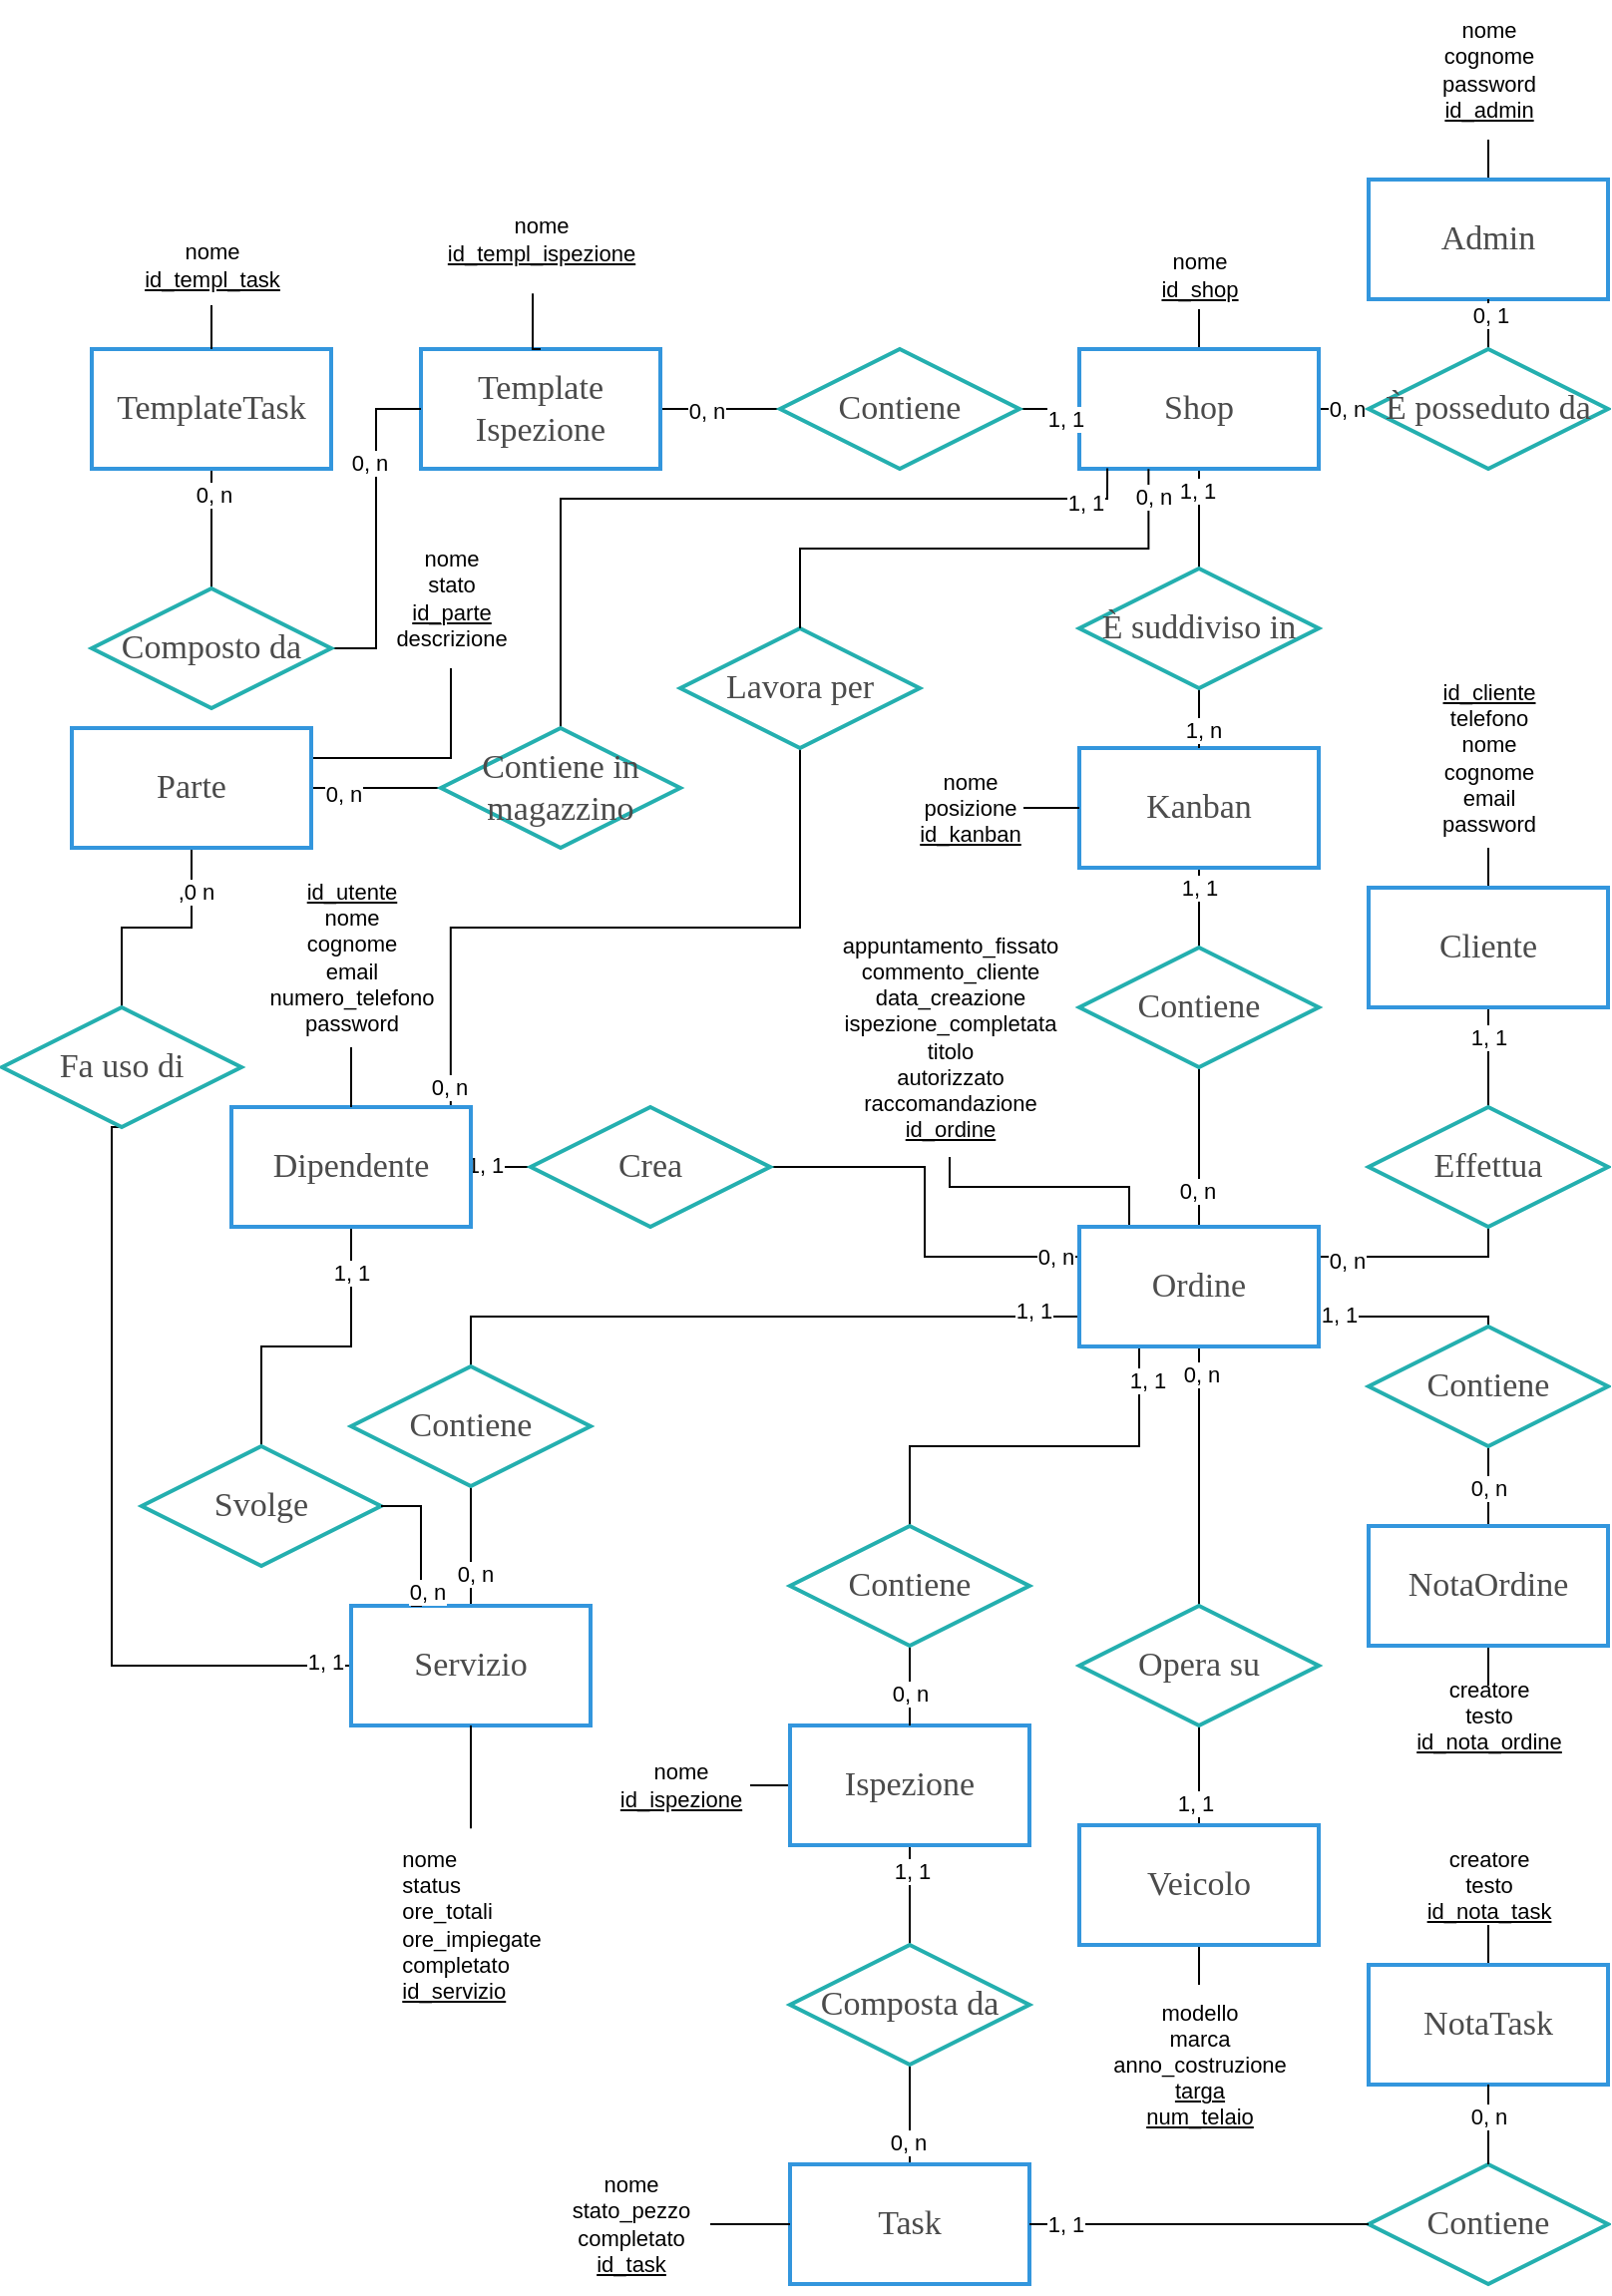 <mxfile version="22.1.7" type="device">
  <diagram name="Page-1" id="WFpe2bnqsvH8dOUI9pfY">
    <mxGraphModel dx="989" dy="539" grid="1" gridSize="10" guides="1" tooltips="1" connect="1" arrows="1" fold="1" page="1" pageScale="1" pageWidth="827" pageHeight="1169" math="0" shadow="0">
      <root>
        <mxCell id="0" />
        <mxCell id="1" parent="0" />
        <mxCell id="5VXQHmCMqtN81jwy3sj8-49" value="" style="edgeStyle=orthogonalEdgeStyle;rounded=0;orthogonalLoop=1;jettySize=auto;html=1;strokeColor=default;endArrow=none;endFill=0;" parent="1" source="5VXQHmCMqtN81jwy3sj8-51" target="5VXQHmCMqtN81jwy3sj8-54" edge="1">
          <mxGeometry relative="1" as="geometry" />
        </mxCell>
        <mxCell id="5VXQHmCMqtN81jwy3sj8-50" value="1, 1" style="edgeLabel;html=1;align=center;verticalAlign=middle;resizable=0;points=[];" parent="5VXQHmCMqtN81jwy3sj8-49" connectable="0" vertex="1">
          <mxGeometry x="-0.517" relative="1" as="geometry">
            <mxPoint as="offset" />
          </mxGeometry>
        </mxCell>
        <mxCell id="5VXQHmCMqtN81jwy3sj8-51" value="Kanban" style="rounded=0;whiteSpace=wrap;html=1;strokeWidth=2;strokeColor=#3396dd;fontFamily=Verdana;fontSize=17;fontStyle=0;fontColor=#4D4D4D;" parent="1" vertex="1">
          <mxGeometry x="546" y="385" width="120" height="60" as="geometry" />
        </mxCell>
        <mxCell id="5VXQHmCMqtN81jwy3sj8-52" value="" style="edgeStyle=orthogonalEdgeStyle;shape=connector;rounded=0;orthogonalLoop=1;jettySize=auto;html=1;labelBackgroundColor=default;strokeColor=default;align=center;verticalAlign=middle;fontFamily=Helvetica;fontSize=11;fontColor=default;endArrow=none;endFill=0;" parent="1" source="5VXQHmCMqtN81jwy3sj8-54" target="5VXQHmCMqtN81jwy3sj8-68" edge="1">
          <mxGeometry relative="1" as="geometry" />
        </mxCell>
        <mxCell id="5VXQHmCMqtN81jwy3sj8-53" value="0, n" style="edgeLabel;html=1;align=center;verticalAlign=middle;resizable=0;points=[];" parent="5VXQHmCMqtN81jwy3sj8-52" connectable="0" vertex="1">
          <mxGeometry x="0.554" y="-1" relative="1" as="geometry">
            <mxPoint as="offset" />
          </mxGeometry>
        </mxCell>
        <mxCell id="5VXQHmCMqtN81jwy3sj8-54" value="Contiene" style="rhombus;whiteSpace=wrap;html=1;strokeWidth=2;strokeColor=#24afaf;fontFamily=Verdana;fontSize=17;fontColor=#4B4B4B;" parent="1" vertex="1">
          <mxGeometry x="546" y="485" width="120" height="60" as="geometry" />
        </mxCell>
        <mxCell id="5VXQHmCMqtN81jwy3sj8-55" value="" style="edgeStyle=orthogonalEdgeStyle;shape=connector;rounded=0;orthogonalLoop=1;jettySize=auto;html=1;labelBackgroundColor=default;strokeColor=default;align=center;verticalAlign=middle;fontFamily=Helvetica;fontSize=11;fontColor=default;endArrow=none;endFill=0;" parent="1" source="5VXQHmCMqtN81jwy3sj8-68" target="5VXQHmCMqtN81jwy3sj8-84" edge="1">
          <mxGeometry relative="1" as="geometry" />
        </mxCell>
        <mxCell id="5VXQHmCMqtN81jwy3sj8-56" value="0, n" style="edgeLabel;html=1;align=center;verticalAlign=middle;resizable=0;points=[];" parent="5VXQHmCMqtN81jwy3sj8-55" connectable="0" vertex="1">
          <mxGeometry x="-0.796" y="1" relative="1" as="geometry">
            <mxPoint as="offset" />
          </mxGeometry>
        </mxCell>
        <mxCell id="5VXQHmCMqtN81jwy3sj8-57" value="" style="edgeStyle=orthogonalEdgeStyle;shape=connector;rounded=0;orthogonalLoop=1;jettySize=auto;html=1;labelBackgroundColor=default;strokeColor=default;align=center;verticalAlign=middle;fontFamily=Helvetica;fontSize=11;fontColor=default;endArrow=none;endFill=0;exitX=1;exitY=0.25;exitDx=0;exitDy=0;entryX=0.5;entryY=1;entryDx=0;entryDy=0;" parent="1" source="5VXQHmCMqtN81jwy3sj8-68" target="5VXQHmCMqtN81jwy3sj8-85" edge="1">
          <mxGeometry relative="1" as="geometry">
            <mxPoint x="796" y="640" as="targetPoint" />
            <Array as="points">
              <mxPoint x="751" y="640" />
            </Array>
          </mxGeometry>
        </mxCell>
        <mxCell id="5VXQHmCMqtN81jwy3sj8-58" value="0, n" style="edgeLabel;html=1;align=center;verticalAlign=middle;resizable=0;points=[];" parent="5VXQHmCMqtN81jwy3sj8-57" connectable="0" vertex="1">
          <mxGeometry x="-0.717" y="-2" relative="1" as="geometry">
            <mxPoint as="offset" />
          </mxGeometry>
        </mxCell>
        <mxCell id="5VXQHmCMqtN81jwy3sj8-59" style="edgeStyle=orthogonalEdgeStyle;shape=connector;rounded=0;orthogonalLoop=1;jettySize=auto;html=1;labelBackgroundColor=default;strokeColor=default;align=center;verticalAlign=middle;fontFamily=Helvetica;fontSize=11;fontColor=default;endArrow=none;endFill=0;" parent="1" source="5VXQHmCMqtN81jwy3sj8-68" target="5VXQHmCMqtN81jwy3sj8-93" edge="1">
          <mxGeometry relative="1" as="geometry">
            <Array as="points">
              <mxPoint x="571" y="605" />
              <mxPoint x="481" y="605" />
            </Array>
          </mxGeometry>
        </mxCell>
        <mxCell id="5VXQHmCMqtN81jwy3sj8-60" style="edgeStyle=orthogonalEdgeStyle;shape=connector;rounded=0;orthogonalLoop=1;jettySize=auto;html=1;entryX=0.5;entryY=0;entryDx=0;entryDy=0;labelBackgroundColor=default;strokeColor=default;align=center;verticalAlign=middle;fontFamily=Helvetica;fontSize=11;fontColor=default;endArrow=none;endFill=0;exitX=1;exitY=0.75;exitDx=0;exitDy=0;" parent="1" source="5VXQHmCMqtN81jwy3sj8-68" target="5VXQHmCMqtN81jwy3sj8-98" edge="1">
          <mxGeometry relative="1" as="geometry">
            <Array as="points">
              <mxPoint x="751" y="670" />
            </Array>
          </mxGeometry>
        </mxCell>
        <mxCell id="5VXQHmCMqtN81jwy3sj8-61" value="1, 1" style="edgeLabel;html=1;align=center;verticalAlign=middle;resizable=0;points=[];" parent="5VXQHmCMqtN81jwy3sj8-60" connectable="0" vertex="1">
          <mxGeometry x="-0.773" y="1" relative="1" as="geometry">
            <mxPoint as="offset" />
          </mxGeometry>
        </mxCell>
        <mxCell id="5VXQHmCMqtN81jwy3sj8-62" style="edgeStyle=orthogonalEdgeStyle;shape=connector;rounded=0;orthogonalLoop=1;jettySize=auto;html=1;entryX=0.5;entryY=0;entryDx=0;entryDy=0;labelBackgroundColor=default;strokeColor=default;align=center;verticalAlign=middle;fontFamily=Helvetica;fontSize=11;fontColor=default;endArrow=none;endFill=0;exitX=0.25;exitY=1;exitDx=0;exitDy=0;" parent="1" source="5VXQHmCMqtN81jwy3sj8-68" target="5VXQHmCMqtN81jwy3sj8-106" edge="1">
          <mxGeometry relative="1" as="geometry">
            <Array as="points">
              <mxPoint x="576" y="735" />
              <mxPoint x="461" y="735" />
            </Array>
          </mxGeometry>
        </mxCell>
        <mxCell id="5VXQHmCMqtN81jwy3sj8-63" value="1, 1" style="edgeLabel;html=1;align=center;verticalAlign=middle;resizable=0;points=[];" parent="5VXQHmCMqtN81jwy3sj8-62" connectable="0" vertex="1">
          <mxGeometry x="-0.837" y="4" relative="1" as="geometry">
            <mxPoint as="offset" />
          </mxGeometry>
        </mxCell>
        <mxCell id="5VXQHmCMqtN81jwy3sj8-64" style="rounded=0;orthogonalLoop=1;jettySize=auto;html=1;entryX=1;entryY=0.5;entryDx=0;entryDy=0;endArrow=none;endFill=0;exitX=0;exitY=0.25;exitDx=0;exitDy=0;edgeStyle=orthogonalEdgeStyle;" parent="1" source="5VXQHmCMqtN81jwy3sj8-68" target="5VXQHmCMqtN81jwy3sj8-149" edge="1">
          <mxGeometry relative="1" as="geometry">
            <mxPoint x="541" y="645" as="sourcePoint" />
          </mxGeometry>
        </mxCell>
        <mxCell id="5VXQHmCMqtN81jwy3sj8-65" value="0, n" style="edgeLabel;html=1;align=center;verticalAlign=middle;resizable=0;points=[];" parent="5VXQHmCMqtN81jwy3sj8-64" connectable="0" vertex="1">
          <mxGeometry x="-0.888" relative="1" as="geometry">
            <mxPoint x="-1" as="offset" />
          </mxGeometry>
        </mxCell>
        <mxCell id="5VXQHmCMqtN81jwy3sj8-66" style="rounded=0;orthogonalLoop=1;jettySize=auto;html=1;entryX=0.5;entryY=0;entryDx=0;entryDy=0;endArrow=none;endFill=0;exitX=0;exitY=0.75;exitDx=0;exitDy=0;edgeStyle=orthogonalEdgeStyle;" parent="1" source="5VXQHmCMqtN81jwy3sj8-68" target="5VXQHmCMqtN81jwy3sj8-150" edge="1">
          <mxGeometry relative="1" as="geometry">
            <mxPoint x="541" y="665" as="sourcePoint" />
          </mxGeometry>
        </mxCell>
        <mxCell id="5VXQHmCMqtN81jwy3sj8-67" value="1, 1" style="edgeLabel;html=1;align=center;verticalAlign=middle;resizable=0;points=[];" parent="5VXQHmCMqtN81jwy3sj8-66" connectable="0" vertex="1">
          <mxGeometry x="-0.868" y="-2" relative="1" as="geometry">
            <mxPoint x="-1" y="-1" as="offset" />
          </mxGeometry>
        </mxCell>
        <mxCell id="5VXQHmCMqtN81jwy3sj8-68" value="Ordine" style="rounded=0;whiteSpace=wrap;html=1;strokeWidth=2;strokeColor=#3396dd;fontFamily=Verdana;fontSize=17;fontStyle=0;fontColor=#4D4D4D;" parent="1" vertex="1">
          <mxGeometry x="546" y="625" width="120" height="60" as="geometry" />
        </mxCell>
        <mxCell id="5VXQHmCMqtN81jwy3sj8-69" value="" style="edgeStyle=orthogonalEdgeStyle;shape=connector;rounded=0;orthogonalLoop=1;jettySize=auto;html=1;labelBackgroundColor=default;strokeColor=default;align=center;verticalAlign=middle;fontFamily=Helvetica;fontSize=11;fontColor=default;endArrow=none;endFill=0;" parent="1" source="5VXQHmCMqtN81jwy3sj8-72" target="5VXQHmCMqtN81jwy3sj8-85" edge="1">
          <mxGeometry relative="1" as="geometry" />
        </mxCell>
        <mxCell id="5VXQHmCMqtN81jwy3sj8-70" value="1, 1" style="edgeLabel;html=1;align=center;verticalAlign=middle;resizable=0;points=[];" parent="5VXQHmCMqtN81jwy3sj8-69" connectable="0" vertex="1">
          <mxGeometry x="-0.147" y="1" relative="1" as="geometry">
            <mxPoint x="-1" y="-7" as="offset" />
          </mxGeometry>
        </mxCell>
        <mxCell id="5VXQHmCMqtN81jwy3sj8-71" value="" style="edgeStyle=orthogonalEdgeStyle;shape=connector;rounded=0;orthogonalLoop=1;jettySize=auto;html=1;labelBackgroundColor=default;strokeColor=default;align=center;verticalAlign=middle;fontFamily=Helvetica;fontSize=11;fontColor=default;endArrow=none;endFill=0;" parent="1" source="5VXQHmCMqtN81jwy3sj8-72" target="5VXQHmCMqtN81jwy3sj8-95" edge="1">
          <mxGeometry relative="1" as="geometry" />
        </mxCell>
        <mxCell id="5VXQHmCMqtN81jwy3sj8-72" value="Cliente" style="rounded=0;whiteSpace=wrap;html=1;strokeWidth=2;strokeColor=#3396dd;fontFamily=Verdana;fontSize=17;fontColor=#4B4B4B;" parent="1" vertex="1">
          <mxGeometry x="691" y="455" width="120" height="60" as="geometry" />
        </mxCell>
        <mxCell id="5VXQHmCMqtN81jwy3sj8-73" value="" style="edgeStyle=orthogonalEdgeStyle;shape=connector;rounded=0;orthogonalLoop=1;jettySize=auto;html=1;labelBackgroundColor=default;strokeColor=default;align=center;verticalAlign=middle;fontFamily=Helvetica;fontSize=11;fontColor=default;endArrow=none;endFill=0;" parent="1" source="5VXQHmCMqtN81jwy3sj8-76" target="5VXQHmCMqtN81jwy3sj8-84" edge="1">
          <mxGeometry relative="1" as="geometry" />
        </mxCell>
        <mxCell id="5VXQHmCMqtN81jwy3sj8-74" value="1, 1" style="edgeLabel;html=1;align=center;verticalAlign=middle;resizable=0;points=[];" parent="5VXQHmCMqtN81jwy3sj8-73" connectable="0" vertex="1">
          <mxGeometry x="-0.556" y="2" relative="1" as="geometry">
            <mxPoint as="offset" />
          </mxGeometry>
        </mxCell>
        <mxCell id="5VXQHmCMqtN81jwy3sj8-75" value="" style="edgeStyle=orthogonalEdgeStyle;shape=connector;rounded=0;orthogonalLoop=1;jettySize=auto;html=1;labelBackgroundColor=default;strokeColor=default;align=center;verticalAlign=middle;fontFamily=Helvetica;fontSize=11;fontColor=default;endArrow=none;endFill=0;exitX=0.5;exitY=1;exitDx=0;exitDy=0;" parent="1" source="5VXQHmCMqtN81jwy3sj8-76" target="5VXQHmCMqtN81jwy3sj8-94" edge="1">
          <mxGeometry relative="1" as="geometry" />
        </mxCell>
        <mxCell id="5VXQHmCMqtN81jwy3sj8-76" value="Veicolo" style="rounded=0;whiteSpace=wrap;html=1;strokeWidth=2;strokeColor=#3396dd;fontFamily=Verdana;fontSize=17;fontColor=#4B4B4B;" parent="1" vertex="1">
          <mxGeometry x="546" y="925" width="120" height="60" as="geometry" />
        </mxCell>
        <mxCell id="5VXQHmCMqtN81jwy3sj8-77" style="edgeStyle=orthogonalEdgeStyle;shape=connector;rounded=0;orthogonalLoop=1;jettySize=auto;html=1;exitX=0.5;exitY=1;exitDx=0;exitDy=0;entryX=0.5;entryY=0;entryDx=0;entryDy=0;labelBackgroundColor=default;strokeColor=default;align=center;verticalAlign=middle;fontFamily=Helvetica;fontSize=11;fontColor=default;endArrow=none;endFill=0;" parent="1" source="5VXQHmCMqtN81jwy3sj8-81" target="5VXQHmCMqtN81jwy3sj8-147" edge="1">
          <mxGeometry relative="1" as="geometry">
            <Array as="points">
              <mxPoint x="181" y="685" />
              <mxPoint x="136" y="685" />
            </Array>
          </mxGeometry>
        </mxCell>
        <mxCell id="5VXQHmCMqtN81jwy3sj8-78" value="1, 1" style="edgeLabel;html=1;align=center;verticalAlign=middle;resizable=0;points=[];" parent="5VXQHmCMqtN81jwy3sj8-77" connectable="0" vertex="1">
          <mxGeometry x="-0.708" y="-1" relative="1" as="geometry">
            <mxPoint x="1" as="offset" />
          </mxGeometry>
        </mxCell>
        <mxCell id="5VXQHmCMqtN81jwy3sj8-79" style="rounded=0;orthogonalLoop=1;jettySize=auto;html=1;entryX=0;entryY=0.5;entryDx=0;entryDy=0;endArrow=none;endFill=0;exitX=1;exitY=0.5;exitDx=0;exitDy=0;" parent="1" source="5VXQHmCMqtN81jwy3sj8-81" target="5VXQHmCMqtN81jwy3sj8-149" edge="1">
          <mxGeometry relative="1" as="geometry" />
        </mxCell>
        <mxCell id="5VXQHmCMqtN81jwy3sj8-80" value="1, 1" style="edgeLabel;html=1;align=center;verticalAlign=middle;resizable=0;points=[];" parent="5VXQHmCMqtN81jwy3sj8-79" connectable="0" vertex="1">
          <mxGeometry x="-0.463" y="1" relative="1" as="geometry">
            <mxPoint x="-1" as="offset" />
          </mxGeometry>
        </mxCell>
        <mxCell id="eU5fJoXNs99zHym22HlU-8" style="edgeStyle=orthogonalEdgeStyle;rounded=0;orthogonalLoop=1;jettySize=auto;html=1;exitX=0.916;exitY=0.006;exitDx=0;exitDy=0;entryX=0.5;entryY=1;entryDx=0;entryDy=0;exitPerimeter=0;endArrow=none;endFill=0;" edge="1" parent="1" source="5VXQHmCMqtN81jwy3sj8-81" target="eU5fJoXNs99zHym22HlU-7">
          <mxGeometry relative="1" as="geometry" />
        </mxCell>
        <mxCell id="eU5fJoXNs99zHym22HlU-11" value="0, n" style="edgeLabel;html=1;align=center;verticalAlign=middle;resizable=0;points=[];" vertex="1" connectable="0" parent="eU5fJoXNs99zHym22HlU-8">
          <mxGeometry x="-0.937" y="1" relative="1" as="geometry">
            <mxPoint as="offset" />
          </mxGeometry>
        </mxCell>
        <mxCell id="5VXQHmCMqtN81jwy3sj8-81" value="Dipendente" style="rounded=0;whiteSpace=wrap;html=1;strokeWidth=2;strokeColor=#3396dd;fontFamily=Verdana;fontSize=17;fontColor=#4B4B4B;" parent="1" vertex="1">
          <mxGeometry x="121" y="565" width="120" height="60" as="geometry" />
        </mxCell>
        <mxCell id="5VXQHmCMqtN81jwy3sj8-82" style="edgeStyle=orthogonalEdgeStyle;shape=connector;rounded=0;orthogonalLoop=1;jettySize=auto;html=1;labelBackgroundColor=default;strokeColor=default;align=center;verticalAlign=middle;fontFamily=Helvetica;fontSize=11;fontColor=default;endArrow=none;endFill=0;exitX=0.5;exitY=0;exitDx=0;exitDy=0;" parent="1" source="5VXQHmCMqtN81jwy3sj8-83" target="5VXQHmCMqtN81jwy3sj8-99" edge="1">
          <mxGeometry relative="1" as="geometry" />
        </mxCell>
        <mxCell id="5VXQHmCMqtN81jwy3sj8-83" value="NotaTask" style="rounded=0;whiteSpace=wrap;html=1;strokeWidth=2;strokeColor=#3396dd;fontFamily=Verdana;fontSize=17;fontColor=#4B4B4B;" parent="1" vertex="1">
          <mxGeometry x="691" y="995" width="120" height="60" as="geometry" />
        </mxCell>
        <mxCell id="5VXQHmCMqtN81jwy3sj8-84" value="Opera su" style="rhombus;whiteSpace=wrap;html=1;strokeWidth=2;strokeColor=#24afaf;fontFamily=Verdana;fontSize=17;fontColor=#4B4B4B;" parent="1" vertex="1">
          <mxGeometry x="546" y="815" width="120" height="60" as="geometry" />
        </mxCell>
        <mxCell id="5VXQHmCMqtN81jwy3sj8-85" value="Effettua" style="rhombus;whiteSpace=wrap;html=1;strokeWidth=2;strokeColor=#24afaf;fontFamily=Verdana;fontSize=17;fontColor=#4B4B4B;" parent="1" vertex="1">
          <mxGeometry x="691" y="565" width="120" height="60" as="geometry" />
        </mxCell>
        <mxCell id="5VXQHmCMqtN81jwy3sj8-86" value="" style="edgeStyle=orthogonalEdgeStyle;shape=connector;rounded=0;orthogonalLoop=1;jettySize=auto;html=1;labelBackgroundColor=default;strokeColor=default;align=center;verticalAlign=middle;fontFamily=Helvetica;fontSize=11;fontColor=default;endArrow=none;endFill=0;" parent="1" source="5VXQHmCMqtN81jwy3sj8-89" target="5VXQHmCMqtN81jwy3sj8-92" edge="1">
          <mxGeometry relative="1" as="geometry" />
        </mxCell>
        <mxCell id="5VXQHmCMqtN81jwy3sj8-87" value="1, 1" style="edgeLabel;html=1;align=center;verticalAlign=middle;resizable=0;points=[];" parent="5VXQHmCMqtN81jwy3sj8-86" connectable="0" vertex="1">
          <mxGeometry x="-0.568" y="-1" relative="1" as="geometry">
            <mxPoint as="offset" />
          </mxGeometry>
        </mxCell>
        <mxCell id="5VXQHmCMqtN81jwy3sj8-88" style="edgeStyle=orthogonalEdgeStyle;rounded=0;orthogonalLoop=1;jettySize=auto;html=1;exitX=0.5;exitY=0;exitDx=0;exitDy=0;endArrow=none;endFill=0;" parent="1" source="5VXQHmCMqtN81jwy3sj8-89" target="5VXQHmCMqtN81jwy3sj8-167" edge="1">
          <mxGeometry relative="1" as="geometry" />
        </mxCell>
        <mxCell id="5VXQHmCMqtN81jwy3sj8-174" style="edgeStyle=orthogonalEdgeStyle;rounded=0;orthogonalLoop=1;jettySize=auto;html=1;exitX=1;exitY=0.5;exitDx=0;exitDy=0;entryX=0;entryY=0.5;entryDx=0;entryDy=0;endArrow=none;endFill=0;" parent="1" source="5VXQHmCMqtN81jwy3sj8-89" target="5VXQHmCMqtN81jwy3sj8-173" edge="1">
          <mxGeometry relative="1" as="geometry" />
        </mxCell>
        <mxCell id="eU5fJoXNs99zHym22HlU-3" value="0, n" style="edgeLabel;html=1;align=center;verticalAlign=middle;resizable=0;points=[];" vertex="1" connectable="0" parent="5VXQHmCMqtN81jwy3sj8-174">
          <mxGeometry x="0.408" y="-2" relative="1" as="geometry">
            <mxPoint x="-4" y="-2" as="offset" />
          </mxGeometry>
        </mxCell>
        <mxCell id="5VXQHmCMqtN81jwy3sj8-89" value="Shop" style="rounded=0;whiteSpace=wrap;html=1;strokeWidth=2;strokeColor=#3396dd;fontFamily=Verdana;fontSize=17;fontColor=#4B4B4B;" parent="1" vertex="1">
          <mxGeometry x="546" y="185" width="120" height="60" as="geometry" />
        </mxCell>
        <mxCell id="5VXQHmCMqtN81jwy3sj8-90" value="" style="edgeStyle=orthogonalEdgeStyle;shape=connector;rounded=0;orthogonalLoop=1;jettySize=auto;html=1;labelBackgroundColor=default;strokeColor=default;align=center;verticalAlign=middle;fontFamily=Helvetica;fontSize=11;fontColor=default;endArrow=none;endFill=0;" parent="1" source="5VXQHmCMqtN81jwy3sj8-92" target="5VXQHmCMqtN81jwy3sj8-51" edge="1">
          <mxGeometry relative="1" as="geometry" />
        </mxCell>
        <mxCell id="5VXQHmCMqtN81jwy3sj8-91" value="1, n" style="edgeLabel;html=1;align=center;verticalAlign=middle;resizable=0;points=[];" parent="5VXQHmCMqtN81jwy3sj8-90" connectable="0" vertex="1">
          <mxGeometry x="0.632" y="2" relative="1" as="geometry">
            <mxPoint as="offset" />
          </mxGeometry>
        </mxCell>
        <mxCell id="5VXQHmCMqtN81jwy3sj8-92" value="È suddiviso in" style="rhombus;whiteSpace=wrap;html=1;strokeWidth=2;strokeColor=#24afaf;fontFamily=Verdana;fontSize=17;fontColor=#4B4B4B;" parent="1" vertex="1">
          <mxGeometry x="546" y="295" width="120" height="60" as="geometry" />
        </mxCell>
        <mxCell id="5VXQHmCMqtN81jwy3sj8-93" value="appuntamento_fissato&lt;br style=&quot;font-size: 11px;&quot;&gt;commento_cliente&lt;br style=&quot;font-size: 11px;&quot;&gt;data_creazione&lt;br style=&quot;font-size: 11px;&quot;&gt;ispezione_completata&lt;br style=&quot;font-size: 11px;&quot;&gt;titolo&lt;br style=&quot;font-size: 11px;&quot;&gt;autorizzato&lt;br style=&quot;font-size: 11px;&quot;&gt;raccomandazione&lt;br style=&quot;font-size: 11px;&quot;&gt;&lt;u style=&quot;font-size: 11px;&quot;&gt;id_ordine&lt;/u&gt;" style="text;html=1;align=center;verticalAlign=middle;resizable=0;points=[];autosize=1;strokeColor=none;fillColor=none;fontSize=11;fontFamily=Helvetica;fontColor=default;" parent="1" vertex="1">
          <mxGeometry x="416" y="470" width="130" height="120" as="geometry" />
        </mxCell>
        <mxCell id="5VXQHmCMqtN81jwy3sj8-94" value="modello&lt;br style=&quot;font-size: 11px;&quot;&gt;marca&lt;br style=&quot;font-size: 11px;&quot;&gt;anno_costruzione&lt;br style=&quot;font-size: 11px;&quot;&gt;&lt;u style=&quot;font-size: 11px;&quot;&gt;targa&lt;br style=&quot;font-size: 11px;&quot;&gt;num_telaio&lt;/u&gt;" style="text;html=1;align=center;verticalAlign=middle;resizable=0;points=[];autosize=1;strokeColor=none;fillColor=none;fontSize=11;fontFamily=Helvetica;fontColor=default;" parent="1" vertex="1">
          <mxGeometry x="551" y="1005" width="110" height="80" as="geometry" />
        </mxCell>
        <mxCell id="5VXQHmCMqtN81jwy3sj8-95" value="&lt;u style=&quot;font-size: 11px;&quot;&gt;id_cliente&lt;/u&gt;&lt;br style=&quot;font-size: 11px;&quot;&gt;telefono&lt;br style=&quot;font-size: 11px;&quot;&gt;nome&lt;br style=&quot;font-size: 11px;&quot;&gt;cognome&lt;br style=&quot;font-size: 11px;&quot;&gt;email&lt;br&gt;password" style="text;html=1;align=center;verticalAlign=middle;resizable=0;points=[];autosize=1;strokeColor=none;fillColor=none;fontSize=11;fontFamily=Helvetica;fontColor=default;" parent="1" vertex="1">
          <mxGeometry x="716" y="345" width="70" height="90" as="geometry" />
        </mxCell>
        <mxCell id="5VXQHmCMqtN81jwy3sj8-96" style="edgeStyle=orthogonalEdgeStyle;shape=connector;rounded=0;orthogonalLoop=1;jettySize=auto;html=1;labelBackgroundColor=default;strokeColor=default;align=center;verticalAlign=middle;fontFamily=Helvetica;fontSize=11;fontColor=default;endArrow=none;endFill=0;entryX=0.5;entryY=0;entryDx=0;entryDy=0;" parent="1" source="5VXQHmCMqtN81jwy3sj8-98" target="5VXQHmCMqtN81jwy3sj8-161" edge="1">
          <mxGeometry relative="1" as="geometry" />
        </mxCell>
        <mxCell id="5VXQHmCMqtN81jwy3sj8-97" value="0, n" style="edgeLabel;html=1;align=center;verticalAlign=middle;resizable=0;points=[];" parent="5VXQHmCMqtN81jwy3sj8-96" connectable="0" vertex="1">
          <mxGeometry x="0.855" y="2" relative="1" as="geometry">
            <mxPoint x="-2" y="-16" as="offset" />
          </mxGeometry>
        </mxCell>
        <mxCell id="5VXQHmCMqtN81jwy3sj8-98" value="Contiene" style="rhombus;whiteSpace=wrap;html=1;strokeWidth=2;strokeColor=#24afaf;fontFamily=Verdana;fontSize=17;fontColor=#4B4B4B;" parent="1" vertex="1">
          <mxGeometry x="691" y="675" width="120" height="60" as="geometry" />
        </mxCell>
        <mxCell id="5VXQHmCMqtN81jwy3sj8-99" value="creatore&lt;br style=&quot;font-size: 11px;&quot;&gt;testo&lt;br style=&quot;font-size: 11px;&quot;&gt;&lt;u style=&quot;font-size: 11px;&quot;&gt;id_nota_task&lt;/u&gt;" style="text;html=1;align=center;verticalAlign=middle;resizable=0;points=[];autosize=1;strokeColor=none;fillColor=none;fontSize=11;fontFamily=Helvetica;fontColor=default;" parent="1" vertex="1">
          <mxGeometry x="706" y="930" width="90" height="50" as="geometry" />
        </mxCell>
        <mxCell id="5VXQHmCMqtN81jwy3sj8-100" value="" style="edgeStyle=orthogonalEdgeStyle;shape=connector;rounded=0;orthogonalLoop=1;jettySize=auto;html=1;labelBackgroundColor=default;strokeColor=default;align=center;verticalAlign=middle;fontFamily=Helvetica;fontSize=11;fontColor=default;endArrow=none;endFill=0;" parent="1" source="5VXQHmCMqtN81jwy3sj8-103" target="5VXQHmCMqtN81jwy3sj8-109" edge="1">
          <mxGeometry relative="1" as="geometry" />
        </mxCell>
        <mxCell id="5VXQHmCMqtN81jwy3sj8-101" value="1, 1" style="edgeLabel;html=1;align=center;verticalAlign=middle;resizable=0;points=[];" parent="5VXQHmCMqtN81jwy3sj8-100" connectable="0" vertex="1">
          <mxGeometry x="-0.487" y="1" relative="1" as="geometry">
            <mxPoint as="offset" />
          </mxGeometry>
        </mxCell>
        <mxCell id="5VXQHmCMqtN81jwy3sj8-102" style="edgeStyle=orthogonalEdgeStyle;shape=connector;rounded=0;orthogonalLoop=1;jettySize=auto;html=1;labelBackgroundColor=default;strokeColor=default;align=center;verticalAlign=middle;fontFamily=Helvetica;fontSize=11;fontColor=default;endArrow=none;endFill=0;" parent="1" source="5VXQHmCMqtN81jwy3sj8-103" target="5VXQHmCMqtN81jwy3sj8-111" edge="1">
          <mxGeometry relative="1" as="geometry" />
        </mxCell>
        <mxCell id="5VXQHmCMqtN81jwy3sj8-103" value="Ispezione" style="rounded=0;whiteSpace=wrap;html=1;strokeWidth=2;strokeColor=#3396dd;fontFamily=Verdana;fontSize=17;fontColor=#4B4B4B;" parent="1" vertex="1">
          <mxGeometry x="401" y="875" width="120" height="60" as="geometry" />
        </mxCell>
        <mxCell id="5VXQHmCMqtN81jwy3sj8-104" style="edgeStyle=orthogonalEdgeStyle;shape=connector;rounded=0;orthogonalLoop=1;jettySize=auto;html=1;entryX=0.5;entryY=0;entryDx=0;entryDy=0;labelBackgroundColor=default;strokeColor=default;align=center;verticalAlign=middle;fontFamily=Helvetica;fontSize=11;fontColor=default;endArrow=none;endFill=0;" parent="1" source="5VXQHmCMqtN81jwy3sj8-106" target="5VXQHmCMqtN81jwy3sj8-103" edge="1">
          <mxGeometry relative="1" as="geometry" />
        </mxCell>
        <mxCell id="5VXQHmCMqtN81jwy3sj8-105" value="0, n" style="edgeLabel;html=1;align=center;verticalAlign=middle;resizable=0;points=[];" parent="5VXQHmCMqtN81jwy3sj8-104" connectable="0" vertex="1">
          <mxGeometry x="0.206" relative="1" as="geometry">
            <mxPoint as="offset" />
          </mxGeometry>
        </mxCell>
        <mxCell id="5VXQHmCMqtN81jwy3sj8-106" value="Contiene" style="rhombus;whiteSpace=wrap;html=1;strokeWidth=2;strokeColor=#24afaf;fontFamily=Verdana;fontSize=17;fontColor=#4B4B4B;" parent="1" vertex="1">
          <mxGeometry x="401" y="775" width="120" height="60" as="geometry" />
        </mxCell>
        <mxCell id="5VXQHmCMqtN81jwy3sj8-107" value="" style="edgeStyle=orthogonalEdgeStyle;shape=connector;rounded=0;orthogonalLoop=1;jettySize=auto;html=1;labelBackgroundColor=default;strokeColor=default;align=center;verticalAlign=middle;fontFamily=Helvetica;fontSize=11;fontColor=default;endArrow=none;endFill=0;" parent="1" source="5VXQHmCMqtN81jwy3sj8-109" target="5VXQHmCMqtN81jwy3sj8-110" edge="1">
          <mxGeometry relative="1" as="geometry" />
        </mxCell>
        <mxCell id="5VXQHmCMqtN81jwy3sj8-108" value="0, n" style="edgeLabel;html=1;align=center;verticalAlign=middle;resizable=0;points=[];" parent="5VXQHmCMqtN81jwy3sj8-107" connectable="0" vertex="1">
          <mxGeometry x="0.537" y="-1" relative="1" as="geometry">
            <mxPoint as="offset" />
          </mxGeometry>
        </mxCell>
        <mxCell id="5VXQHmCMqtN81jwy3sj8-109" value="Composta da" style="rhombus;whiteSpace=wrap;html=1;strokeWidth=2;strokeColor=#24afaf;fontFamily=Verdana;fontSize=17;fontColor=#4B4B4B;" parent="1" vertex="1">
          <mxGeometry x="401" y="985" width="120" height="60" as="geometry" />
        </mxCell>
        <mxCell id="5VXQHmCMqtN81jwy3sj8-110" value="Task" style="rounded=0;whiteSpace=wrap;html=1;strokeWidth=2;strokeColor=#3396dd;fontFamily=Verdana;fontSize=17;fontColor=#4B4B4B;" parent="1" vertex="1">
          <mxGeometry x="401" y="1095" width="120" height="60" as="geometry" />
        </mxCell>
        <mxCell id="5VXQHmCMqtN81jwy3sj8-111" value="nome&lt;br style=&quot;font-size: 11px;&quot;&gt;&lt;u style=&quot;font-size: 11px;&quot;&gt;id_ispezione&lt;/u&gt;" style="text;html=1;align=center;verticalAlign=middle;resizable=0;points=[];autosize=1;strokeColor=none;fillColor=none;fontSize=11;fontFamily=Helvetica;fontColor=default;" parent="1" vertex="1">
          <mxGeometry x="306" y="885" width="80" height="40" as="geometry" />
        </mxCell>
        <mxCell id="5VXQHmCMqtN81jwy3sj8-112" value="" style="edgeStyle=orthogonalEdgeStyle;shape=connector;rounded=0;orthogonalLoop=1;jettySize=auto;html=1;labelBackgroundColor=default;strokeColor=default;align=center;verticalAlign=middle;fontFamily=Helvetica;fontSize=11;fontColor=default;endArrow=none;endFill=0;" parent="1" source="5VXQHmCMqtN81jwy3sj8-113" target="5VXQHmCMqtN81jwy3sj8-110" edge="1">
          <mxGeometry relative="1" as="geometry" />
        </mxCell>
        <mxCell id="5VXQHmCMqtN81jwy3sj8-113" value="nome&lt;br style=&quot;font-size: 11px;&quot;&gt;stato_pezzo&lt;br style=&quot;font-size: 11px;&quot;&gt;completato&lt;br style=&quot;font-size: 11px;&quot;&gt;&lt;u style=&quot;font-size: 11px;&quot;&gt;id_task&lt;/u&gt;" style="text;html=1;align=center;verticalAlign=middle;resizable=0;points=[];autosize=1;strokeColor=none;fillColor=none;fontSize=11;fontFamily=Helvetica;fontColor=default;" parent="1" vertex="1">
          <mxGeometry x="281" y="1090" width="80" height="70" as="geometry" />
        </mxCell>
        <mxCell id="5VXQHmCMqtN81jwy3sj8-114" style="edgeStyle=orthogonalEdgeStyle;rounded=0;orthogonalLoop=1;jettySize=auto;html=1;exitX=0.5;exitY=0;exitDx=0;exitDy=0;entryX=0.117;entryY=0.996;entryDx=0;entryDy=0;endArrow=none;endFill=0;entryPerimeter=0;" parent="1" source="5VXQHmCMqtN81jwy3sj8-124" target="5VXQHmCMqtN81jwy3sj8-89" edge="1">
          <mxGeometry relative="1" as="geometry">
            <Array as="points">
              <mxPoint x="286" y="260" />
              <mxPoint x="560" y="260" />
            </Array>
            <mxPoint x="441" y="375" as="sourcePoint" />
          </mxGeometry>
        </mxCell>
        <mxCell id="5VXQHmCMqtN81jwy3sj8-115" value="1, 1" style="edgeLabel;html=1;align=center;verticalAlign=middle;resizable=0;points=[];" parent="5VXQHmCMqtN81jwy3sj8-114" connectable="0" vertex="1">
          <mxGeometry x="0.868" y="-2" relative="1" as="geometry">
            <mxPoint as="offset" />
          </mxGeometry>
        </mxCell>
        <mxCell id="5VXQHmCMqtN81jwy3sj8-116" style="edgeStyle=orthogonalEdgeStyle;shape=connector;rounded=0;orthogonalLoop=1;jettySize=auto;html=1;exitX=1;exitY=0.5;exitDx=0;exitDy=0;entryX=0;entryY=0.5;entryDx=0;entryDy=0;labelBackgroundColor=default;strokeColor=default;align=center;verticalAlign=middle;fontFamily=Helvetica;fontSize=11;fontColor=default;endArrow=none;endFill=0;" parent="1" edge="1">
          <mxGeometry relative="1" as="geometry">
            <mxPoint x="235" y="330" as="targetPoint" />
          </mxGeometry>
        </mxCell>
        <mxCell id="5VXQHmCMqtN81jwy3sj8-117" value="1, 1" style="edgeLabel;html=1;align=center;verticalAlign=middle;resizable=0;points=[];" parent="5VXQHmCMqtN81jwy3sj8-116" connectable="0" vertex="1">
          <mxGeometry x="-0.42" y="4" relative="1" as="geometry">
            <mxPoint x="-1" as="offset" />
          </mxGeometry>
        </mxCell>
        <mxCell id="5VXQHmCMqtN81jwy3sj8-118" style="edgeStyle=orthogonalEdgeStyle;shape=connector;rounded=0;orthogonalLoop=1;jettySize=auto;html=1;exitX=1;exitY=0.5;exitDx=0;exitDy=0;entryX=0;entryY=0.5;entryDx=0;entryDy=0;labelBackgroundColor=default;strokeColor=default;align=center;verticalAlign=middle;fontFamily=Helvetica;fontSize=11;fontColor=default;endArrow=none;endFill=0;" parent="1" source="5VXQHmCMqtN81jwy3sj8-123" target="5VXQHmCMqtN81jwy3sj8-124" edge="1">
          <mxGeometry relative="1" as="geometry" />
        </mxCell>
        <mxCell id="5VXQHmCMqtN81jwy3sj8-119" value="0, n" style="edgeLabel;html=1;align=center;verticalAlign=middle;resizable=0;points=[];" parent="5VXQHmCMqtN81jwy3sj8-118" connectable="0" vertex="1">
          <mxGeometry x="-0.475" y="-2" relative="1" as="geometry">
            <mxPoint x="-1" y="1" as="offset" />
          </mxGeometry>
        </mxCell>
        <mxCell id="5VXQHmCMqtN81jwy3sj8-120" style="edgeStyle=orthogonalEdgeStyle;shape=connector;rounded=0;orthogonalLoop=1;jettySize=auto;html=1;exitX=1;exitY=0.25;exitDx=0;exitDy=0;labelBackgroundColor=default;strokeColor=default;align=center;verticalAlign=middle;fontFamily=Helvetica;fontSize=11;fontColor=default;endArrow=none;endFill=0;" parent="1" source="5VXQHmCMqtN81jwy3sj8-123" target="5VXQHmCMqtN81jwy3sj8-125" edge="1">
          <mxGeometry relative="1" as="geometry" />
        </mxCell>
        <mxCell id="5VXQHmCMqtN81jwy3sj8-121" style="edgeStyle=orthogonalEdgeStyle;rounded=0;orthogonalLoop=1;jettySize=auto;html=1;exitX=0.5;exitY=1;exitDx=0;exitDy=0;entryX=0.5;entryY=0;entryDx=0;entryDy=0;endArrow=none;endFill=0;" parent="1" source="5VXQHmCMqtN81jwy3sj8-123" target="5VXQHmCMqtN81jwy3sj8-154" edge="1">
          <mxGeometry relative="1" as="geometry" />
        </mxCell>
        <mxCell id="5VXQHmCMqtN81jwy3sj8-122" value=",0 n" style="edgeLabel;html=1;align=center;verticalAlign=middle;resizable=0;points=[];" parent="5VXQHmCMqtN81jwy3sj8-121" connectable="0" vertex="1">
          <mxGeometry x="-0.625" y="2" relative="1" as="geometry">
            <mxPoint as="offset" />
          </mxGeometry>
        </mxCell>
        <mxCell id="5VXQHmCMqtN81jwy3sj8-123" value="Parte" style="rounded=0;whiteSpace=wrap;html=1;strokeWidth=2;strokeColor=#3396dd;fontFamily=Verdana;fontSize=17;fontColor=#4B4B4B;" parent="1" vertex="1">
          <mxGeometry x="41" y="375" width="120" height="60" as="geometry" />
        </mxCell>
        <mxCell id="5VXQHmCMqtN81jwy3sj8-124" value="Contiene in magazzino" style="rhombus;whiteSpace=wrap;html=1;strokeWidth=2;strokeColor=#24afaf;fontFamily=Verdana;fontSize=17;fontColor=#4B4B4B;" parent="1" vertex="1">
          <mxGeometry x="226" y="375" width="120" height="60" as="geometry" />
        </mxCell>
        <mxCell id="5VXQHmCMqtN81jwy3sj8-125" value="nome&lt;br style=&quot;font-size: 11px;&quot;&gt;stato&lt;br style=&quot;font-size: 11px;&quot;&gt;&lt;u style=&quot;font-size: 11px;&quot;&gt;id_parte&lt;/u&gt;&lt;br style=&quot;font-size: 11px;&quot;&gt;descrizione" style="text;html=1;align=center;verticalAlign=middle;resizable=0;points=[];autosize=1;strokeColor=none;fillColor=none;fontSize=11;fontFamily=Helvetica;fontColor=default;" parent="1" vertex="1">
          <mxGeometry x="191" y="275" width="80" height="70" as="geometry" />
        </mxCell>
        <mxCell id="5VXQHmCMqtN81jwy3sj8-126" style="edgeStyle=orthogonalEdgeStyle;shape=connector;rounded=0;orthogonalLoop=1;jettySize=auto;html=1;exitX=1;exitY=0.5;exitDx=0;exitDy=0;entryX=0;entryY=0.5;entryDx=0;entryDy=0;labelBackgroundColor=default;strokeColor=default;align=center;verticalAlign=middle;fontFamily=Helvetica;fontSize=11;fontColor=default;endArrow=none;endFill=0;" parent="1" source="5VXQHmCMqtN81jwy3sj8-133" target="5VXQHmCMqtN81jwy3sj8-89" edge="1">
          <mxGeometry relative="1" as="geometry" />
        </mxCell>
        <mxCell id="5VXQHmCMqtN81jwy3sj8-127" value="1, 1" style="edgeLabel;html=1;align=center;verticalAlign=middle;resizable=0;points=[];" parent="5VXQHmCMqtN81jwy3sj8-126" connectable="0" vertex="1">
          <mxGeometry x="0.55" y="-5" relative="1" as="geometry">
            <mxPoint x="-1" as="offset" />
          </mxGeometry>
        </mxCell>
        <mxCell id="5VXQHmCMqtN81jwy3sj8-128" style="edgeStyle=orthogonalEdgeStyle;shape=connector;rounded=0;orthogonalLoop=1;jettySize=auto;html=1;exitX=1;exitY=0.5;exitDx=0;exitDy=0;entryX=0;entryY=0.5;entryDx=0;entryDy=0;labelBackgroundColor=default;strokeColor=default;align=center;verticalAlign=middle;fontFamily=Helvetica;fontSize=11;fontColor=default;endArrow=none;endFill=0;" parent="1" source="5VXQHmCMqtN81jwy3sj8-130" target="5VXQHmCMqtN81jwy3sj8-133" edge="1">
          <mxGeometry relative="1" as="geometry" />
        </mxCell>
        <mxCell id="5VXQHmCMqtN81jwy3sj8-129" value="0, n" style="edgeLabel;html=1;align=center;verticalAlign=middle;resizable=0;points=[];" parent="5VXQHmCMqtN81jwy3sj8-128" connectable="0" vertex="1">
          <mxGeometry x="-0.225" y="-1" relative="1" as="geometry">
            <mxPoint x="-1" as="offset" />
          </mxGeometry>
        </mxCell>
        <mxCell id="5VXQHmCMqtN81jwy3sj8-130" value="Template&lt;br&gt;Ispezione" style="rounded=0;whiteSpace=wrap;html=1;strokeWidth=2;strokeColor=#3396dd;fontFamily=Verdana;fontSize=17;fontColor=#4B4B4B;" parent="1" vertex="1">
          <mxGeometry x="216" y="185" width="120" height="60" as="geometry" />
        </mxCell>
        <mxCell id="5VXQHmCMqtN81jwy3sj8-131" value="nome&lt;br style=&quot;font-size: 11px;&quot;&gt;&lt;u style=&quot;font-size: 11px;&quot;&gt;id_templ_ispezione&lt;/u&gt;" style="text;html=1;align=center;verticalAlign=middle;resizable=0;points=[];autosize=1;strokeColor=none;fillColor=none;fontSize=11;fontFamily=Helvetica;fontColor=default;" parent="1" vertex="1">
          <mxGeometry x="216" y="110" width="120" height="40" as="geometry" />
        </mxCell>
        <mxCell id="5VXQHmCMqtN81jwy3sj8-132" style="edgeStyle=orthogonalEdgeStyle;shape=connector;rounded=0;orthogonalLoop=1;jettySize=auto;html=1;exitX=0.5;exitY=0;exitDx=0;exitDy=0;entryX=0.467;entryY=1.178;entryDx=0;entryDy=0;entryPerimeter=0;labelBackgroundColor=default;strokeColor=default;align=center;verticalAlign=middle;fontFamily=Helvetica;fontSize=11;fontColor=default;endArrow=none;endFill=0;" parent="1" source="5VXQHmCMqtN81jwy3sj8-130" target="5VXQHmCMqtN81jwy3sj8-131" edge="1">
          <mxGeometry relative="1" as="geometry" />
        </mxCell>
        <mxCell id="5VXQHmCMqtN81jwy3sj8-133" value="Contiene" style="rhombus;whiteSpace=wrap;html=1;strokeWidth=2;strokeColor=#24afaf;fontFamily=Verdana;fontSize=17;fontColor=#4B4B4B;" parent="1" vertex="1">
          <mxGeometry x="396" y="185" width="120" height="60" as="geometry" />
        </mxCell>
        <mxCell id="5VXQHmCMqtN81jwy3sj8-134" style="edgeStyle=orthogonalEdgeStyle;shape=connector;rounded=0;orthogonalLoop=1;jettySize=auto;html=1;exitX=1;exitY=0.5;exitDx=0;exitDy=0;entryX=0;entryY=0.5;entryDx=0;entryDy=0;labelBackgroundColor=default;strokeColor=default;align=center;verticalAlign=middle;fontFamily=Helvetica;fontSize=11;fontColor=default;endArrow=none;endFill=0;" parent="1" source="5VXQHmCMqtN81jwy3sj8-138" target="5VXQHmCMqtN81jwy3sj8-130" edge="1">
          <mxGeometry relative="1" as="geometry" />
        </mxCell>
        <mxCell id="5VXQHmCMqtN81jwy3sj8-135" value="0, n" style="edgeLabel;html=1;align=center;verticalAlign=middle;resizable=0;points=[];" parent="5VXQHmCMqtN81jwy3sj8-134" connectable="0" vertex="1">
          <mxGeometry x="0.414" y="3" relative="1" as="geometry">
            <mxPoint x="-1" y="1" as="offset" />
          </mxGeometry>
        </mxCell>
        <mxCell id="5VXQHmCMqtN81jwy3sj8-136" style="edgeStyle=orthogonalEdgeStyle;rounded=0;orthogonalLoop=1;jettySize=auto;html=1;exitX=0.5;exitY=0;exitDx=0;exitDy=0;entryX=0.5;entryY=1;entryDx=0;entryDy=0;endArrow=none;endFill=0;" parent="1" source="5VXQHmCMqtN81jwy3sj8-138" target="5VXQHmCMqtN81jwy3sj8-139" edge="1">
          <mxGeometry relative="1" as="geometry" />
        </mxCell>
        <mxCell id="5VXQHmCMqtN81jwy3sj8-137" value="0, n" style="edgeLabel;html=1;align=center;verticalAlign=middle;resizable=0;points=[];" parent="5VXQHmCMqtN81jwy3sj8-136" connectable="0" vertex="1">
          <mxGeometry x="0.591" y="-1" relative="1" as="geometry">
            <mxPoint as="offset" />
          </mxGeometry>
        </mxCell>
        <mxCell id="5VXQHmCMqtN81jwy3sj8-138" value="Composto da" style="rhombus;whiteSpace=wrap;html=1;strokeWidth=2;strokeColor=#24afaf;fontFamily=Verdana;fontSize=17;fontColor=#4B4B4B;" parent="1" vertex="1">
          <mxGeometry x="51" y="305" width="120" height="60" as="geometry" />
        </mxCell>
        <mxCell id="5VXQHmCMqtN81jwy3sj8-139" value="TemplateTask" style="rounded=0;whiteSpace=wrap;html=1;strokeWidth=2;strokeColor=#3396dd;fontFamily=Verdana;fontSize=17;fontColor=#4B4B4B;" parent="1" vertex="1">
          <mxGeometry x="51" y="185" width="120" height="60" as="geometry" />
        </mxCell>
        <mxCell id="5VXQHmCMqtN81jwy3sj8-140" value="nome&lt;br style=&quot;font-size: 11px;&quot;&gt;&lt;u style=&quot;font-size: 11px;&quot;&gt;id_templ_task&lt;/u&gt;" style="text;html=1;align=center;verticalAlign=middle;resizable=0;points=[];autosize=1;strokeColor=none;fillColor=none;fontSize=11;fontFamily=Helvetica;fontColor=default;" parent="1" vertex="1">
          <mxGeometry x="66" y="123" width="90" height="40" as="geometry" />
        </mxCell>
        <mxCell id="5VXQHmCMqtN81jwy3sj8-141" style="edgeStyle=orthogonalEdgeStyle;shape=connector;rounded=0;orthogonalLoop=1;jettySize=auto;html=1;exitX=0.5;exitY=0;exitDx=0;exitDy=0;labelBackgroundColor=default;strokeColor=default;align=center;verticalAlign=middle;fontFamily=Helvetica;fontSize=11;fontColor=default;endArrow=none;endFill=0;" parent="1" source="5VXQHmCMqtN81jwy3sj8-139" target="5VXQHmCMqtN81jwy3sj8-140" edge="1">
          <mxGeometry relative="1" as="geometry" />
        </mxCell>
        <mxCell id="5VXQHmCMqtN81jwy3sj8-142" style="rounded=0;orthogonalLoop=1;jettySize=auto;html=1;entryX=0.5;entryY=1;entryDx=0;entryDy=0;exitX=0.5;exitY=0;exitDx=0;exitDy=0;endArrow=none;endFill=0;" parent="1" source="5VXQHmCMqtN81jwy3sj8-146" target="5VXQHmCMqtN81jwy3sj8-150" edge="1">
          <mxGeometry relative="1" as="geometry" />
        </mxCell>
        <mxCell id="5VXQHmCMqtN81jwy3sj8-143" value="0, n" style="edgeLabel;html=1;align=center;verticalAlign=middle;resizable=0;points=[];" parent="5VXQHmCMqtN81jwy3sj8-142" connectable="0" vertex="1">
          <mxGeometry x="-0.458" y="-2" relative="1" as="geometry">
            <mxPoint as="offset" />
          </mxGeometry>
        </mxCell>
        <mxCell id="5VXQHmCMqtN81jwy3sj8-144" style="edgeStyle=orthogonalEdgeStyle;rounded=0;orthogonalLoop=1;jettySize=auto;html=1;exitX=0;exitY=0.5;exitDx=0;exitDy=0;entryX=0.5;entryY=1;entryDx=0;entryDy=0;endArrow=none;endFill=0;" parent="1" source="5VXQHmCMqtN81jwy3sj8-146" target="5VXQHmCMqtN81jwy3sj8-154" edge="1">
          <mxGeometry relative="1" as="geometry">
            <Array as="points">
              <mxPoint x="61" y="845" />
            </Array>
          </mxGeometry>
        </mxCell>
        <mxCell id="5VXQHmCMqtN81jwy3sj8-145" value="1, 1" style="edgeLabel;html=1;align=center;verticalAlign=middle;resizable=0;points=[];" parent="5VXQHmCMqtN81jwy3sj8-144" connectable="0" vertex="1">
          <mxGeometry x="-0.938" y="-3" relative="1" as="geometry">
            <mxPoint x="-1" y="1" as="offset" />
          </mxGeometry>
        </mxCell>
        <mxCell id="5VXQHmCMqtN81jwy3sj8-146" value="Servizio" style="rounded=0;whiteSpace=wrap;html=1;strokeWidth=2;strokeColor=#3396dd;fontFamily=Verdana;fontSize=17;fontColor=#4B4B4B;" parent="1" vertex="1">
          <mxGeometry x="181" y="815" width="120" height="60" as="geometry" />
        </mxCell>
        <mxCell id="5VXQHmCMqtN81jwy3sj8-147" value="Svolge" style="rhombus;whiteSpace=wrap;html=1;strokeWidth=2;strokeColor=#24afaf;fontFamily=Verdana;fontSize=17;fontColor=#4B4B4B;" parent="1" vertex="1">
          <mxGeometry x="76" y="735" width="120" height="60" as="geometry" />
        </mxCell>
        <mxCell id="5VXQHmCMqtN81jwy3sj8-148" value="&lt;div style=&quot;text-align: left; font-size: 11px;&quot;&gt;&lt;span style=&quot;background-color: initial; font-size: 11px;&quot;&gt;nome&lt;/span&gt;&lt;/div&gt;&lt;div style=&quot;text-align: left; font-size: 11px;&quot;&gt;&lt;span style=&quot;background-color: initial; font-size: 11px;&quot;&gt;status&lt;/span&gt;&lt;/div&gt;&lt;div style=&quot;text-align: left; font-size: 11px;&quot;&gt;&lt;span style=&quot;background-color: initial; font-size: 11px;&quot;&gt;ore_totali&lt;/span&gt;&lt;/div&gt;&lt;div style=&quot;text-align: left; font-size: 11px;&quot;&gt;&lt;span style=&quot;background-color: initial; font-size: 11px;&quot;&gt;ore_impiegate&lt;/span&gt;&lt;/div&gt;&lt;div style=&quot;text-align: left; font-size: 11px;&quot;&gt;&lt;span style=&quot;background-color: initial; font-size: 11px;&quot;&gt;completato&lt;br style=&quot;font-size: 11px;&quot;&gt;&lt;/span&gt;&lt;/div&gt;&lt;div style=&quot;text-align: left; font-size: 11px;&quot;&gt;&lt;span style=&quot;background-color: initial; font-size: 11px;&quot;&gt;&lt;u style=&quot;font-size: 11px;&quot;&gt;id_servizio&lt;/u&gt;&lt;/span&gt;&lt;/div&gt;" style="text;html=1;align=center;verticalAlign=middle;resizable=0;points=[];autosize=1;strokeColor=none;fillColor=none;fontSize=11;fontFamily=Helvetica;fontColor=default;" parent="1" vertex="1">
          <mxGeometry x="196" y="930" width="90" height="90" as="geometry" />
        </mxCell>
        <mxCell id="5VXQHmCMqtN81jwy3sj8-149" value="Crea" style="rhombus;whiteSpace=wrap;html=1;strokeWidth=2;strokeColor=#24afaf;fontFamily=Verdana;fontSize=17;fontColor=#4B4B4B;" parent="1" vertex="1">
          <mxGeometry x="271" y="565" width="120" height="60" as="geometry" />
        </mxCell>
        <mxCell id="5VXQHmCMqtN81jwy3sj8-150" value="Contiene" style="rhombus;whiteSpace=wrap;html=1;strokeWidth=2;strokeColor=#24afaf;fontFamily=Verdana;fontSize=17;fontColor=#4B4B4B;" parent="1" vertex="1">
          <mxGeometry x="181" y="695" width="120" height="60" as="geometry" />
        </mxCell>
        <mxCell id="5VXQHmCMqtN81jwy3sj8-151" style="rounded=0;orthogonalLoop=1;jettySize=auto;html=1;entryX=0.5;entryY=-0.038;entryDx=0;entryDy=0;entryPerimeter=0;endArrow=none;endFill=0;" parent="1" source="5VXQHmCMqtN81jwy3sj8-146" target="5VXQHmCMqtN81jwy3sj8-148" edge="1">
          <mxGeometry relative="1" as="geometry" />
        </mxCell>
        <mxCell id="5VXQHmCMqtN81jwy3sj8-152" value="" style="shape=connector;rounded=0;orthogonalLoop=1;jettySize=auto;html=1;exitX=1;exitY=0.5;exitDx=0;exitDy=0;entryX=0.25;entryY=0;entryDx=0;entryDy=0;labelBackgroundColor=default;strokeColor=default;align=center;verticalAlign=middle;fontFamily=Helvetica;fontSize=11;fontColor=default;endArrow=none;endFill=0;edgeStyle=orthogonalEdgeStyle;" parent="1" source="5VXQHmCMqtN81jwy3sj8-147" target="5VXQHmCMqtN81jwy3sj8-146" edge="1">
          <mxGeometry relative="1" as="geometry">
            <mxPoint x="-179" y="805" as="sourcePoint" />
            <mxPoint x="421" y="715" as="targetPoint" />
          </mxGeometry>
        </mxCell>
        <mxCell id="5VXQHmCMqtN81jwy3sj8-153" value="0, n" style="edgeLabel;html=1;align=center;verticalAlign=middle;resizable=0;points=[];" parent="5VXQHmCMqtN81jwy3sj8-152" connectable="0" vertex="1">
          <mxGeometry x="0.667" y="3" relative="1" as="geometry">
            <mxPoint as="offset" />
          </mxGeometry>
        </mxCell>
        <mxCell id="5VXQHmCMqtN81jwy3sj8-154" value="Fa uso di" style="rhombus;whiteSpace=wrap;html=1;strokeWidth=2;strokeColor=#24afaf;fontFamily=Verdana;fontSize=17;fontColor=#4B4B4B;" parent="1" vertex="1">
          <mxGeometry x="6" y="515" width="120" height="60" as="geometry" />
        </mxCell>
        <mxCell id="5VXQHmCMqtN81jwy3sj8-155" value="Contiene" style="rhombus;whiteSpace=wrap;html=1;strokeWidth=2;strokeColor=#24afaf;fontFamily=Verdana;fontSize=17;fontColor=#4B4B4B;" parent="1" vertex="1">
          <mxGeometry x="691" y="1095" width="120" height="60" as="geometry" />
        </mxCell>
        <mxCell id="5VXQHmCMqtN81jwy3sj8-156" style="edgeStyle=orthogonalEdgeStyle;shape=connector;rounded=0;orthogonalLoop=1;jettySize=auto;html=1;entryX=0;entryY=0.5;entryDx=0;entryDy=0;labelBackgroundColor=default;strokeColor=default;align=center;verticalAlign=middle;fontFamily=Helvetica;fontSize=11;fontColor=default;endArrow=none;endFill=0;exitX=1;exitY=0.5;exitDx=0;exitDy=0;" parent="1" source="5VXQHmCMqtN81jwy3sj8-110" target="5VXQHmCMqtN81jwy3sj8-155" edge="1">
          <mxGeometry relative="1" as="geometry">
            <mxPoint x="531" y="1120" as="sourcePoint" />
            <mxPoint x="761" y="765" as="targetPoint" />
            <Array as="points">
              <mxPoint x="691" y="1125" />
            </Array>
          </mxGeometry>
        </mxCell>
        <mxCell id="5VXQHmCMqtN81jwy3sj8-157" value="1, 1" style="edgeLabel;html=1;align=center;verticalAlign=middle;resizable=0;points=[];" parent="5VXQHmCMqtN81jwy3sj8-156" connectable="0" vertex="1">
          <mxGeometry x="-0.965" relative="1" as="geometry">
            <mxPoint x="15" as="offset" />
          </mxGeometry>
        </mxCell>
        <mxCell id="5VXQHmCMqtN81jwy3sj8-158" style="edgeStyle=orthogonalEdgeStyle;shape=connector;rounded=0;orthogonalLoop=1;jettySize=auto;html=1;entryX=0.5;entryY=1;entryDx=0;entryDy=0;labelBackgroundColor=default;strokeColor=default;align=center;verticalAlign=middle;fontFamily=Helvetica;fontSize=11;fontColor=default;endArrow=none;endFill=0;exitX=0.5;exitY=0;exitDx=0;exitDy=0;" parent="1" source="5VXQHmCMqtN81jwy3sj8-155" target="5VXQHmCMqtN81jwy3sj8-83" edge="1">
          <mxGeometry relative="1" as="geometry">
            <mxPoint x="651" y="1165" as="sourcePoint" />
            <mxPoint x="971" y="785" as="targetPoint" />
            <Array as="points">
              <mxPoint x="751" y="1085" />
              <mxPoint x="751" y="1085" />
            </Array>
          </mxGeometry>
        </mxCell>
        <mxCell id="5VXQHmCMqtN81jwy3sj8-159" value="0, n" style="edgeLabel;html=1;align=center;verticalAlign=middle;resizable=0;points=[];" parent="5VXQHmCMqtN81jwy3sj8-158" connectable="0" vertex="1">
          <mxGeometry x="0.776" relative="1" as="geometry">
            <mxPoint y="11" as="offset" />
          </mxGeometry>
        </mxCell>
        <mxCell id="5VXQHmCMqtN81jwy3sj8-160" style="edgeStyle=orthogonalEdgeStyle;rounded=0;orthogonalLoop=1;jettySize=auto;html=1;exitX=0.5;exitY=1;exitDx=0;exitDy=0;endArrow=none;endFill=0;" parent="1" source="5VXQHmCMqtN81jwy3sj8-161" target="5VXQHmCMqtN81jwy3sj8-162" edge="1">
          <mxGeometry relative="1" as="geometry" />
        </mxCell>
        <mxCell id="5VXQHmCMqtN81jwy3sj8-161" value="NotaOrdine" style="rounded=0;whiteSpace=wrap;html=1;strokeWidth=2;strokeColor=#3396dd;fontFamily=Verdana;fontSize=17;fontColor=#4B4B4B;" parent="1" vertex="1">
          <mxGeometry x="691" y="775" width="120" height="60" as="geometry" />
        </mxCell>
        <mxCell id="5VXQHmCMqtN81jwy3sj8-162" value="creatore&lt;br style=&quot;font-size: 11px;&quot;&gt;testo&lt;br style=&quot;font-size: 11px;&quot;&gt;&lt;u style=&quot;font-size: 11px;&quot;&gt;id_nota_ordine&lt;/u&gt;" style="text;html=1;align=center;verticalAlign=middle;resizable=0;points=[];autosize=1;strokeColor=none;fillColor=none;fontSize=11;fontFamily=Helvetica;fontColor=default;" parent="1" vertex="1">
          <mxGeometry x="701" y="845" width="100" height="50" as="geometry" />
        </mxCell>
        <mxCell id="5VXQHmCMqtN81jwy3sj8-163" value="nome&lt;br style=&quot;font-size: 11px;&quot;&gt;posizione&lt;br&gt;&lt;u&gt;id_kanban&lt;/u&gt;" style="text;html=1;align=center;verticalAlign=middle;resizable=0;points=[];autosize=1;strokeColor=none;fillColor=none;fontSize=11;" parent="1" vertex="1">
          <mxGeometry x="456" y="390" width="70" height="50" as="geometry" />
        </mxCell>
        <mxCell id="5VXQHmCMqtN81jwy3sj8-164" style="edgeStyle=orthogonalEdgeStyle;rounded=0;orthogonalLoop=1;jettySize=auto;html=1;exitX=0;exitY=0.5;exitDx=0;exitDy=0;endArrow=none;endFill=0;" parent="1" source="5VXQHmCMqtN81jwy3sj8-51" edge="1">
          <mxGeometry relative="1" as="geometry">
            <mxPoint x="518" y="415" as="targetPoint" />
          </mxGeometry>
        </mxCell>
        <mxCell id="5VXQHmCMqtN81jwy3sj8-165" value="&lt;u style=&quot;border-color: var(--border-color);&quot;&gt;id_utente&lt;/u&gt;&lt;br&gt;nome&lt;br style=&quot;font-size: 11px;&quot;&gt;cognome&lt;br style=&quot;font-size: 11px;&quot;&gt;email&lt;br style=&quot;font-size: 11px;&quot;&gt;numero_telefono&lt;br&gt;password" style="text;html=1;align=center;verticalAlign=middle;resizable=0;points=[];autosize=1;strokeColor=none;fillColor=none;fontSize=11;" parent="1" vertex="1">
          <mxGeometry x="126" y="445" width="110" height="90" as="geometry" />
        </mxCell>
        <mxCell id="5VXQHmCMqtN81jwy3sj8-166" style="edgeStyle=orthogonalEdgeStyle;rounded=0;orthogonalLoop=1;jettySize=auto;html=1;exitX=0.5;exitY=0;exitDx=0;exitDy=0;endArrow=none;endFill=0;" parent="1" source="5VXQHmCMqtN81jwy3sj8-81" target="5VXQHmCMqtN81jwy3sj8-165" edge="1">
          <mxGeometry relative="1" as="geometry" />
        </mxCell>
        <mxCell id="5VXQHmCMqtN81jwy3sj8-167" value="nome&lt;br style=&quot;font-size: 11px;&quot;&gt;&lt;u style=&quot;font-size: 11px;&quot;&gt;id_shop&lt;/u&gt;" style="text;html=1;align=center;verticalAlign=middle;resizable=0;points=[];autosize=1;strokeColor=none;fillColor=none;fontSize=11;" parent="1" vertex="1">
          <mxGeometry x="576" y="128" width="60" height="40" as="geometry" />
        </mxCell>
        <mxCell id="5VXQHmCMqtN81jwy3sj8-178" style="edgeStyle=orthogonalEdgeStyle;rounded=0;orthogonalLoop=1;jettySize=auto;html=1;exitX=0.5;exitY=0;exitDx=0;exitDy=0;endArrow=none;endFill=0;" parent="1" source="5VXQHmCMqtN81jwy3sj8-171" target="5VXQHmCMqtN81jwy3sj8-177" edge="1">
          <mxGeometry relative="1" as="geometry" />
        </mxCell>
        <mxCell id="5VXQHmCMqtN81jwy3sj8-171" value="Admin" style="rounded=0;whiteSpace=wrap;html=1;strokeWidth=2;strokeColor=#3396dd;fontFamily=Verdana;fontSize=17;fontColor=#4B4B4B;" parent="1" vertex="1">
          <mxGeometry x="691" y="100" width="120" height="60" as="geometry" />
        </mxCell>
        <mxCell id="5VXQHmCMqtN81jwy3sj8-175" style="edgeStyle=orthogonalEdgeStyle;rounded=0;orthogonalLoop=1;jettySize=auto;html=1;exitX=0.5;exitY=0;exitDx=0;exitDy=0;entryX=0.5;entryY=1;entryDx=0;entryDy=0;endArrow=none;endFill=0;" parent="1" source="5VXQHmCMqtN81jwy3sj8-173" target="5VXQHmCMqtN81jwy3sj8-171" edge="1">
          <mxGeometry relative="1" as="geometry" />
        </mxCell>
        <mxCell id="eU5fJoXNs99zHym22HlU-4" value="0, 1" style="edgeLabel;html=1;align=center;verticalAlign=middle;resizable=0;points=[];" vertex="1" connectable="0" parent="5VXQHmCMqtN81jwy3sj8-175">
          <mxGeometry x="0.344" y="-1" relative="1" as="geometry">
            <mxPoint as="offset" />
          </mxGeometry>
        </mxCell>
        <mxCell id="5VXQHmCMqtN81jwy3sj8-173" value="È posseduto da" style="rhombus;whiteSpace=wrap;html=1;strokeWidth=2;strokeColor=#24afaf;fontFamily=Verdana;fontSize=17;fontColor=#4B4B4B;" parent="1" vertex="1">
          <mxGeometry x="691" y="185" width="120" height="60" as="geometry" />
        </mxCell>
        <mxCell id="5VXQHmCMqtN81jwy3sj8-177" value="nome&lt;br&gt;cognome&lt;br&gt;password&lt;br style=&quot;font-size: 11px;&quot;&gt;&lt;u style=&quot;font-size: 11px;&quot;&gt;id_admin&lt;/u&gt;" style="text;html=1;align=center;verticalAlign=middle;resizable=0;points=[];autosize=1;strokeColor=none;fillColor=none;fontSize=11;" parent="1" vertex="1">
          <mxGeometry x="716" y="10" width="70" height="70" as="geometry" />
        </mxCell>
        <mxCell id="eU5fJoXNs99zHym22HlU-7" value="Lavora per" style="rhombus;whiteSpace=wrap;html=1;strokeWidth=2;strokeColor=#24afaf;fontFamily=Verdana;fontSize=17;fontColor=#4B4B4B;" vertex="1" parent="1">
          <mxGeometry x="346" y="325" width="120" height="60" as="geometry" />
        </mxCell>
        <mxCell id="eU5fJoXNs99zHym22HlU-9" style="edgeStyle=orthogonalEdgeStyle;rounded=0;orthogonalLoop=1;jettySize=auto;html=1;exitX=0.5;exitY=0;exitDx=0;exitDy=0;entryX=0.289;entryY=1.002;entryDx=0;entryDy=0;entryPerimeter=0;endArrow=none;endFill=0;" edge="1" parent="1" source="eU5fJoXNs99zHym22HlU-7" target="5VXQHmCMqtN81jwy3sj8-89">
          <mxGeometry relative="1" as="geometry" />
        </mxCell>
        <mxCell id="eU5fJoXNs99zHym22HlU-10" value="0, n" style="edgeLabel;html=1;align=center;verticalAlign=middle;resizable=0;points=[];" vertex="1" connectable="0" parent="eU5fJoXNs99zHym22HlU-9">
          <mxGeometry x="0.891" y="-2" relative="1" as="geometry">
            <mxPoint as="offset" />
          </mxGeometry>
        </mxCell>
      </root>
    </mxGraphModel>
  </diagram>
</mxfile>
